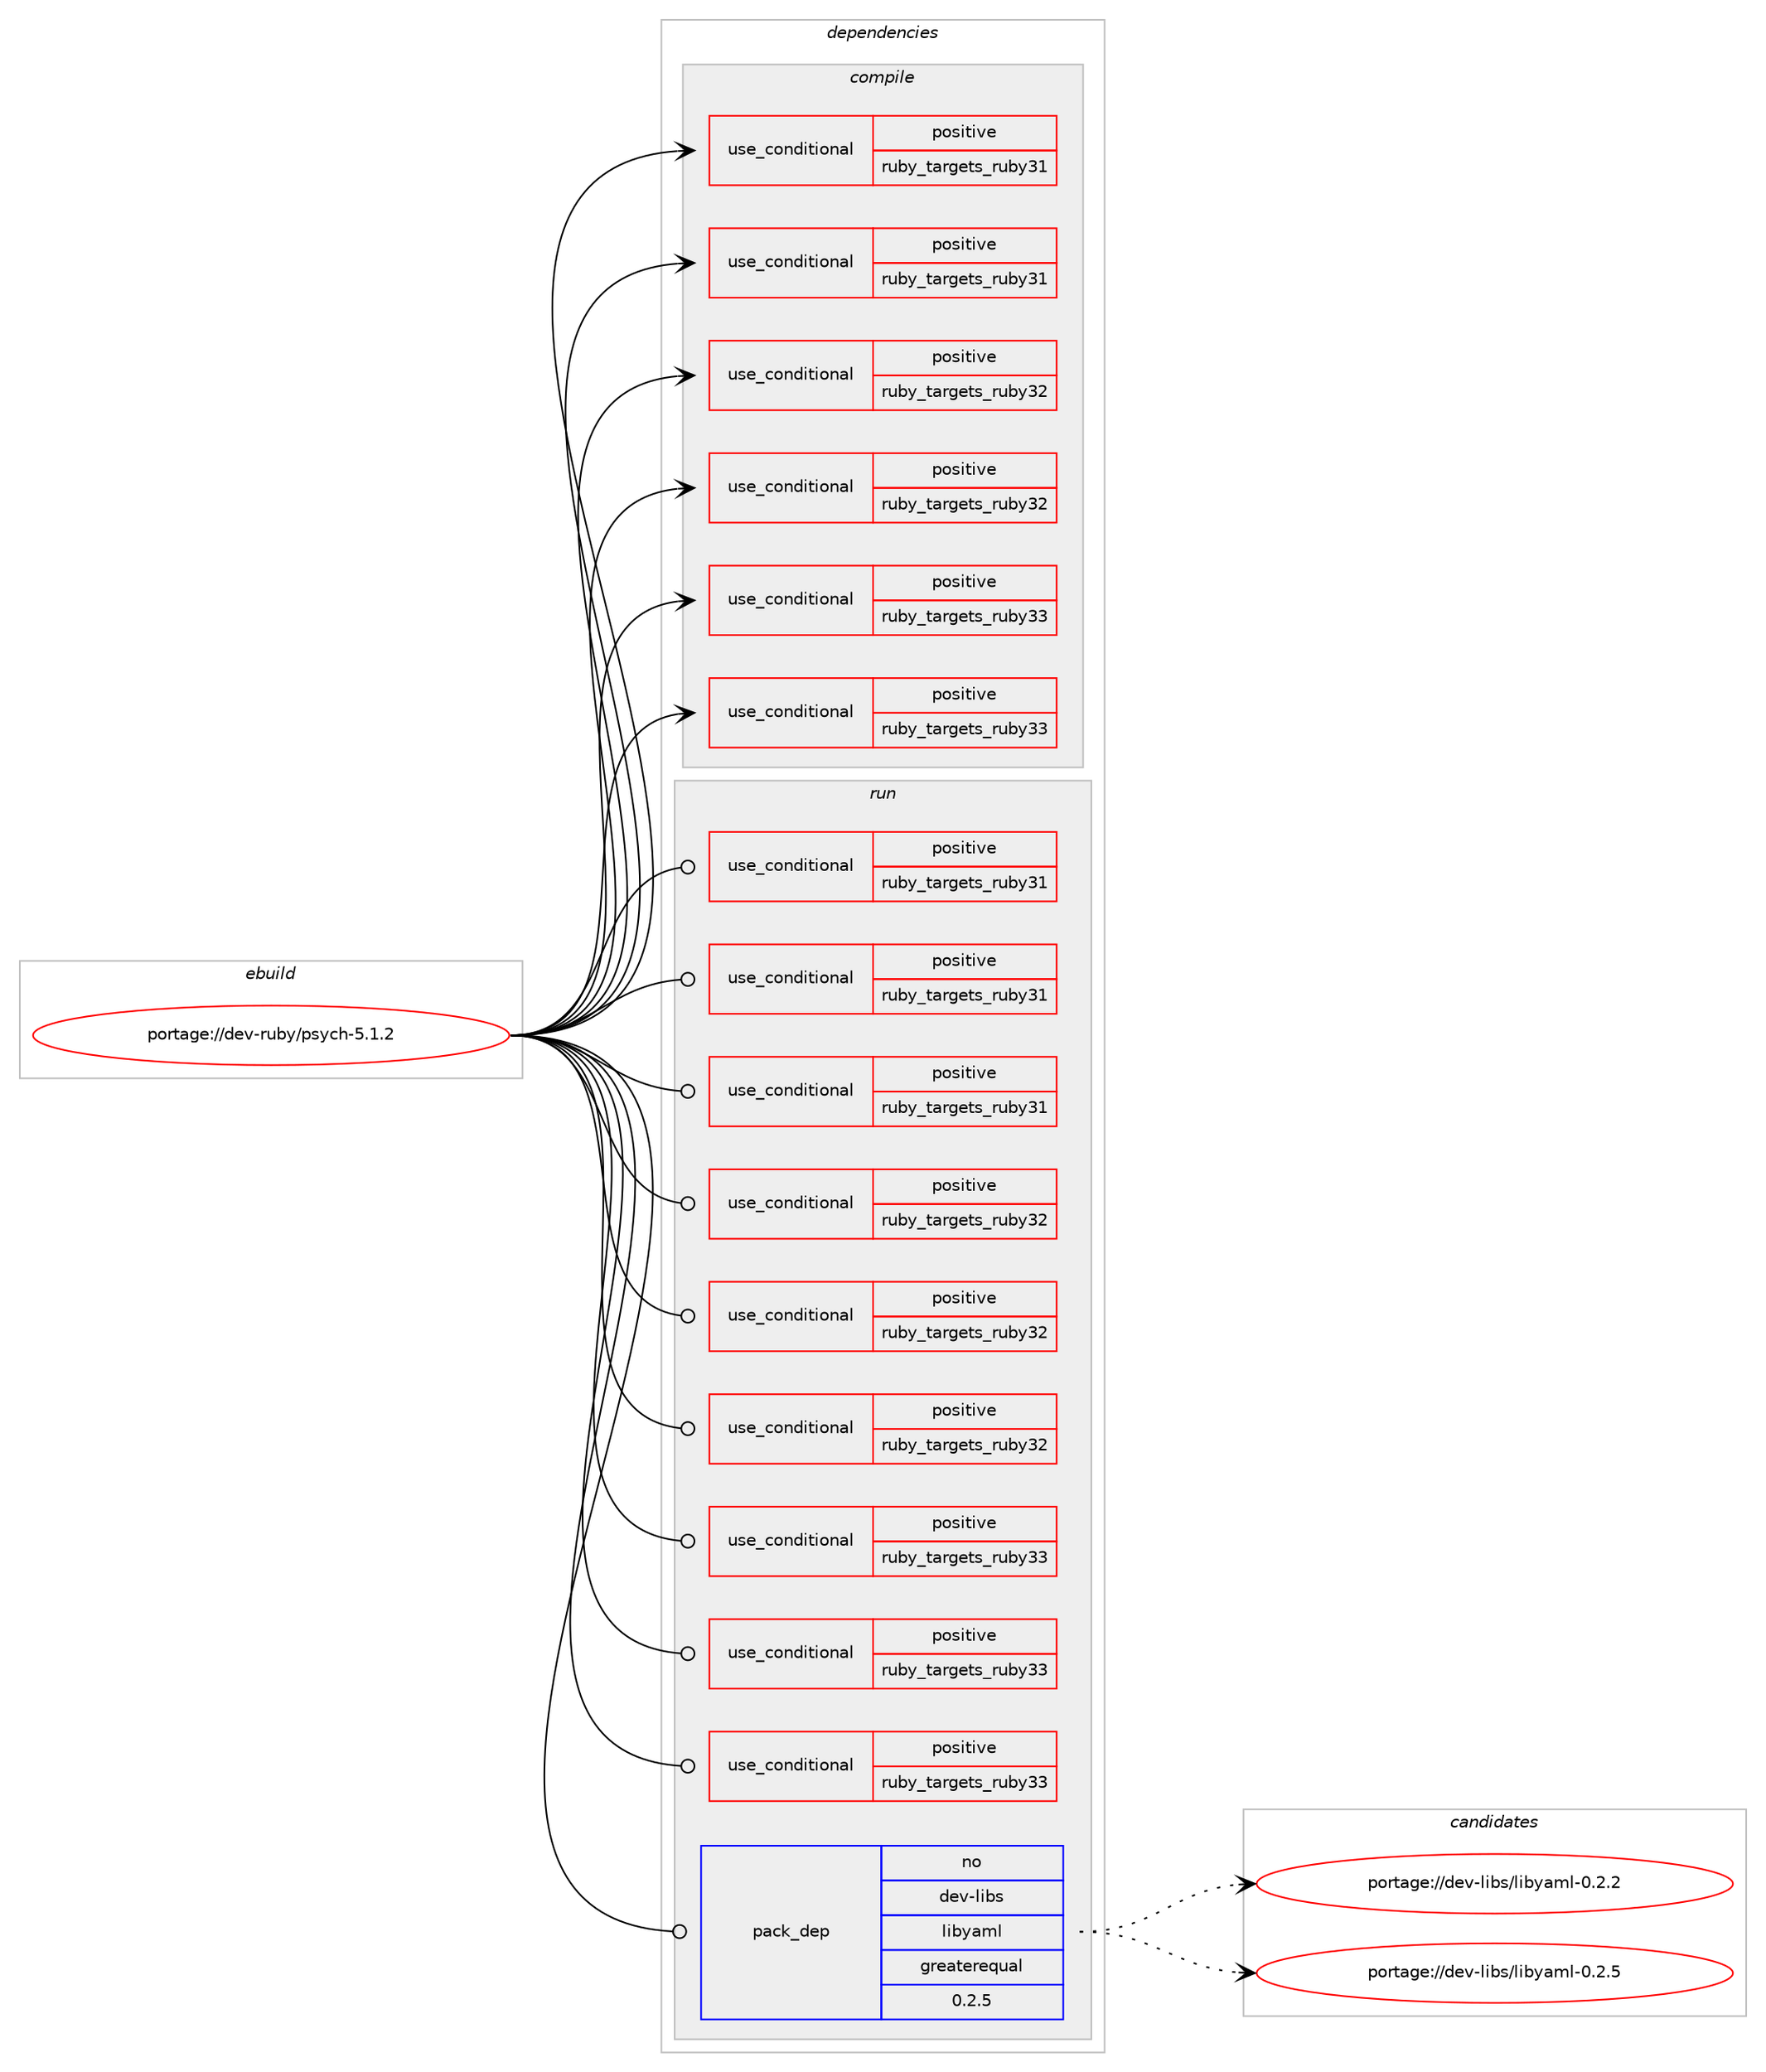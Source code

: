 digraph prolog {

# *************
# Graph options
# *************

newrank=true;
concentrate=true;
compound=true;
graph [rankdir=LR,fontname=Helvetica,fontsize=10,ranksep=1.5];#, ranksep=2.5, nodesep=0.2];
edge  [arrowhead=vee];
node  [fontname=Helvetica,fontsize=10];

# **********
# The ebuild
# **********

subgraph cluster_leftcol {
color=gray;
rank=same;
label=<<i>ebuild</i>>;
id [label="portage://dev-ruby/psych-5.1.2", color=red, width=4, href="../dev-ruby/psych-5.1.2.svg"];
}

# ****************
# The dependencies
# ****************

subgraph cluster_midcol {
color=gray;
label=<<i>dependencies</i>>;
subgraph cluster_compile {
fillcolor="#eeeeee";
style=filled;
label=<<i>compile</i>>;
subgraph cond51379 {
dependency99349 [label=<<TABLE BORDER="0" CELLBORDER="1" CELLSPACING="0" CELLPADDING="4"><TR><TD ROWSPAN="3" CELLPADDING="10">use_conditional</TD></TR><TR><TD>positive</TD></TR><TR><TD>ruby_targets_ruby31</TD></TR></TABLE>>, shape=none, color=red];
# *** BEGIN UNKNOWN DEPENDENCY TYPE (TODO) ***
# dependency99349 -> package_dependency(portage://dev-ruby/psych-5.1.2,install,no,dev-lang,ruby,none,[,,],[slot(3.1)],[])
# *** END UNKNOWN DEPENDENCY TYPE (TODO) ***

}
id:e -> dependency99349:w [weight=20,style="solid",arrowhead="vee"];
subgraph cond51380 {
dependency99350 [label=<<TABLE BORDER="0" CELLBORDER="1" CELLSPACING="0" CELLPADDING="4"><TR><TD ROWSPAN="3" CELLPADDING="10">use_conditional</TD></TR><TR><TD>positive</TD></TR><TR><TD>ruby_targets_ruby31</TD></TR></TABLE>>, shape=none, color=red];
# *** BEGIN UNKNOWN DEPENDENCY TYPE (TODO) ***
# dependency99350 -> package_dependency(portage://dev-ruby/psych-5.1.2,install,no,virtual,rubygems,none,[,,],[],[use(enable(ruby_targets_ruby31),negative)])
# *** END UNKNOWN DEPENDENCY TYPE (TODO) ***

}
id:e -> dependency99350:w [weight=20,style="solid",arrowhead="vee"];
subgraph cond51381 {
dependency99351 [label=<<TABLE BORDER="0" CELLBORDER="1" CELLSPACING="0" CELLPADDING="4"><TR><TD ROWSPAN="3" CELLPADDING="10">use_conditional</TD></TR><TR><TD>positive</TD></TR><TR><TD>ruby_targets_ruby32</TD></TR></TABLE>>, shape=none, color=red];
# *** BEGIN UNKNOWN DEPENDENCY TYPE (TODO) ***
# dependency99351 -> package_dependency(portage://dev-ruby/psych-5.1.2,install,no,dev-lang,ruby,none,[,,],[slot(3.2)],[])
# *** END UNKNOWN DEPENDENCY TYPE (TODO) ***

}
id:e -> dependency99351:w [weight=20,style="solid",arrowhead="vee"];
subgraph cond51382 {
dependency99352 [label=<<TABLE BORDER="0" CELLBORDER="1" CELLSPACING="0" CELLPADDING="4"><TR><TD ROWSPAN="3" CELLPADDING="10">use_conditional</TD></TR><TR><TD>positive</TD></TR><TR><TD>ruby_targets_ruby32</TD></TR></TABLE>>, shape=none, color=red];
# *** BEGIN UNKNOWN DEPENDENCY TYPE (TODO) ***
# dependency99352 -> package_dependency(portage://dev-ruby/psych-5.1.2,install,no,virtual,rubygems,none,[,,],[],[use(enable(ruby_targets_ruby32),negative)])
# *** END UNKNOWN DEPENDENCY TYPE (TODO) ***

}
id:e -> dependency99352:w [weight=20,style="solid",arrowhead="vee"];
subgraph cond51383 {
dependency99353 [label=<<TABLE BORDER="0" CELLBORDER="1" CELLSPACING="0" CELLPADDING="4"><TR><TD ROWSPAN="3" CELLPADDING="10">use_conditional</TD></TR><TR><TD>positive</TD></TR><TR><TD>ruby_targets_ruby33</TD></TR></TABLE>>, shape=none, color=red];
# *** BEGIN UNKNOWN DEPENDENCY TYPE (TODO) ***
# dependency99353 -> package_dependency(portage://dev-ruby/psych-5.1.2,install,no,dev-lang,ruby,none,[,,],[slot(3.3)],[])
# *** END UNKNOWN DEPENDENCY TYPE (TODO) ***

}
id:e -> dependency99353:w [weight=20,style="solid",arrowhead="vee"];
subgraph cond51384 {
dependency99354 [label=<<TABLE BORDER="0" CELLBORDER="1" CELLSPACING="0" CELLPADDING="4"><TR><TD ROWSPAN="3" CELLPADDING="10">use_conditional</TD></TR><TR><TD>positive</TD></TR><TR><TD>ruby_targets_ruby33</TD></TR></TABLE>>, shape=none, color=red];
# *** BEGIN UNKNOWN DEPENDENCY TYPE (TODO) ***
# dependency99354 -> package_dependency(portage://dev-ruby/psych-5.1.2,install,no,virtual,rubygems,none,[,,],[],[use(enable(ruby_targets_ruby33),negative)])
# *** END UNKNOWN DEPENDENCY TYPE (TODO) ***

}
id:e -> dependency99354:w [weight=20,style="solid",arrowhead="vee"];
}
subgraph cluster_compileandrun {
fillcolor="#eeeeee";
style=filled;
label=<<i>compile and run</i>>;
}
subgraph cluster_run {
fillcolor="#eeeeee";
style=filled;
label=<<i>run</i>>;
subgraph cond51385 {
dependency99355 [label=<<TABLE BORDER="0" CELLBORDER="1" CELLSPACING="0" CELLPADDING="4"><TR><TD ROWSPAN="3" CELLPADDING="10">use_conditional</TD></TR><TR><TD>positive</TD></TR><TR><TD>ruby_targets_ruby31</TD></TR></TABLE>>, shape=none, color=red];
# *** BEGIN UNKNOWN DEPENDENCY TYPE (TODO) ***
# dependency99355 -> package_dependency(portage://dev-ruby/psych-5.1.2,run,no,dev-lang,ruby,none,[,,],[slot(3.1)],[])
# *** END UNKNOWN DEPENDENCY TYPE (TODO) ***

}
id:e -> dependency99355:w [weight=20,style="solid",arrowhead="odot"];
subgraph cond51386 {
dependency99356 [label=<<TABLE BORDER="0" CELLBORDER="1" CELLSPACING="0" CELLPADDING="4"><TR><TD ROWSPAN="3" CELLPADDING="10">use_conditional</TD></TR><TR><TD>positive</TD></TR><TR><TD>ruby_targets_ruby31</TD></TR></TABLE>>, shape=none, color=red];
# *** BEGIN UNKNOWN DEPENDENCY TYPE (TODO) ***
# dependency99356 -> package_dependency(portage://dev-ruby/psych-5.1.2,run,no,dev-ruby,stringio,none,[,,],[],[use(enable(ruby_targets_ruby31),negative)])
# *** END UNKNOWN DEPENDENCY TYPE (TODO) ***

}
id:e -> dependency99356:w [weight=20,style="solid",arrowhead="odot"];
subgraph cond51387 {
dependency99357 [label=<<TABLE BORDER="0" CELLBORDER="1" CELLSPACING="0" CELLPADDING="4"><TR><TD ROWSPAN="3" CELLPADDING="10">use_conditional</TD></TR><TR><TD>positive</TD></TR><TR><TD>ruby_targets_ruby31</TD></TR></TABLE>>, shape=none, color=red];
# *** BEGIN UNKNOWN DEPENDENCY TYPE (TODO) ***
# dependency99357 -> package_dependency(portage://dev-ruby/psych-5.1.2,run,no,virtual,rubygems,none,[,,],[],[use(enable(ruby_targets_ruby31),negative)])
# *** END UNKNOWN DEPENDENCY TYPE (TODO) ***

}
id:e -> dependency99357:w [weight=20,style="solid",arrowhead="odot"];
subgraph cond51388 {
dependency99358 [label=<<TABLE BORDER="0" CELLBORDER="1" CELLSPACING="0" CELLPADDING="4"><TR><TD ROWSPAN="3" CELLPADDING="10">use_conditional</TD></TR><TR><TD>positive</TD></TR><TR><TD>ruby_targets_ruby32</TD></TR></TABLE>>, shape=none, color=red];
# *** BEGIN UNKNOWN DEPENDENCY TYPE (TODO) ***
# dependency99358 -> package_dependency(portage://dev-ruby/psych-5.1.2,run,no,dev-lang,ruby,none,[,,],[slot(3.2)],[])
# *** END UNKNOWN DEPENDENCY TYPE (TODO) ***

}
id:e -> dependency99358:w [weight=20,style="solid",arrowhead="odot"];
subgraph cond51389 {
dependency99359 [label=<<TABLE BORDER="0" CELLBORDER="1" CELLSPACING="0" CELLPADDING="4"><TR><TD ROWSPAN="3" CELLPADDING="10">use_conditional</TD></TR><TR><TD>positive</TD></TR><TR><TD>ruby_targets_ruby32</TD></TR></TABLE>>, shape=none, color=red];
# *** BEGIN UNKNOWN DEPENDENCY TYPE (TODO) ***
# dependency99359 -> package_dependency(portage://dev-ruby/psych-5.1.2,run,no,dev-ruby,stringio,none,[,,],[],[use(enable(ruby_targets_ruby32),negative)])
# *** END UNKNOWN DEPENDENCY TYPE (TODO) ***

}
id:e -> dependency99359:w [weight=20,style="solid",arrowhead="odot"];
subgraph cond51390 {
dependency99360 [label=<<TABLE BORDER="0" CELLBORDER="1" CELLSPACING="0" CELLPADDING="4"><TR><TD ROWSPAN="3" CELLPADDING="10">use_conditional</TD></TR><TR><TD>positive</TD></TR><TR><TD>ruby_targets_ruby32</TD></TR></TABLE>>, shape=none, color=red];
# *** BEGIN UNKNOWN DEPENDENCY TYPE (TODO) ***
# dependency99360 -> package_dependency(portage://dev-ruby/psych-5.1.2,run,no,virtual,rubygems,none,[,,],[],[use(enable(ruby_targets_ruby32),negative)])
# *** END UNKNOWN DEPENDENCY TYPE (TODO) ***

}
id:e -> dependency99360:w [weight=20,style="solid",arrowhead="odot"];
subgraph cond51391 {
dependency99361 [label=<<TABLE BORDER="0" CELLBORDER="1" CELLSPACING="0" CELLPADDING="4"><TR><TD ROWSPAN="3" CELLPADDING="10">use_conditional</TD></TR><TR><TD>positive</TD></TR><TR><TD>ruby_targets_ruby33</TD></TR></TABLE>>, shape=none, color=red];
# *** BEGIN UNKNOWN DEPENDENCY TYPE (TODO) ***
# dependency99361 -> package_dependency(portage://dev-ruby/psych-5.1.2,run,no,dev-lang,ruby,none,[,,],[slot(3.3)],[])
# *** END UNKNOWN DEPENDENCY TYPE (TODO) ***

}
id:e -> dependency99361:w [weight=20,style="solid",arrowhead="odot"];
subgraph cond51392 {
dependency99362 [label=<<TABLE BORDER="0" CELLBORDER="1" CELLSPACING="0" CELLPADDING="4"><TR><TD ROWSPAN="3" CELLPADDING="10">use_conditional</TD></TR><TR><TD>positive</TD></TR><TR><TD>ruby_targets_ruby33</TD></TR></TABLE>>, shape=none, color=red];
# *** BEGIN UNKNOWN DEPENDENCY TYPE (TODO) ***
# dependency99362 -> package_dependency(portage://dev-ruby/psych-5.1.2,run,no,dev-ruby,stringio,none,[,,],[],[use(enable(ruby_targets_ruby33),negative)])
# *** END UNKNOWN DEPENDENCY TYPE (TODO) ***

}
id:e -> dependency99362:w [weight=20,style="solid",arrowhead="odot"];
subgraph cond51393 {
dependency99363 [label=<<TABLE BORDER="0" CELLBORDER="1" CELLSPACING="0" CELLPADDING="4"><TR><TD ROWSPAN="3" CELLPADDING="10">use_conditional</TD></TR><TR><TD>positive</TD></TR><TR><TD>ruby_targets_ruby33</TD></TR></TABLE>>, shape=none, color=red];
# *** BEGIN UNKNOWN DEPENDENCY TYPE (TODO) ***
# dependency99363 -> package_dependency(portage://dev-ruby/psych-5.1.2,run,no,virtual,rubygems,none,[,,],[],[use(enable(ruby_targets_ruby33),negative)])
# *** END UNKNOWN DEPENDENCY TYPE (TODO) ***

}
id:e -> dependency99363:w [weight=20,style="solid",arrowhead="odot"];
subgraph pack46653 {
dependency99364 [label=<<TABLE BORDER="0" CELLBORDER="1" CELLSPACING="0" CELLPADDING="4" WIDTH="220"><TR><TD ROWSPAN="6" CELLPADDING="30">pack_dep</TD></TR><TR><TD WIDTH="110">no</TD></TR><TR><TD>dev-libs</TD></TR><TR><TD>libyaml</TD></TR><TR><TD>greaterequal</TD></TR><TR><TD>0.2.5</TD></TR></TABLE>>, shape=none, color=blue];
}
id:e -> dependency99364:w [weight=20,style="solid",arrowhead="odot"];
}
}

# **************
# The candidates
# **************

subgraph cluster_choices {
rank=same;
color=gray;
label=<<i>candidates</i>>;

subgraph choice46653 {
color=black;
nodesep=1;
choice1001011184510810598115471081059812197109108454846504650 [label="portage://dev-libs/libyaml-0.2.2", color=red, width=4,href="../dev-libs/libyaml-0.2.2.svg"];
choice1001011184510810598115471081059812197109108454846504653 [label="portage://dev-libs/libyaml-0.2.5", color=red, width=4,href="../dev-libs/libyaml-0.2.5.svg"];
dependency99364:e -> choice1001011184510810598115471081059812197109108454846504650:w [style=dotted,weight="100"];
dependency99364:e -> choice1001011184510810598115471081059812197109108454846504653:w [style=dotted,weight="100"];
}
}

}
